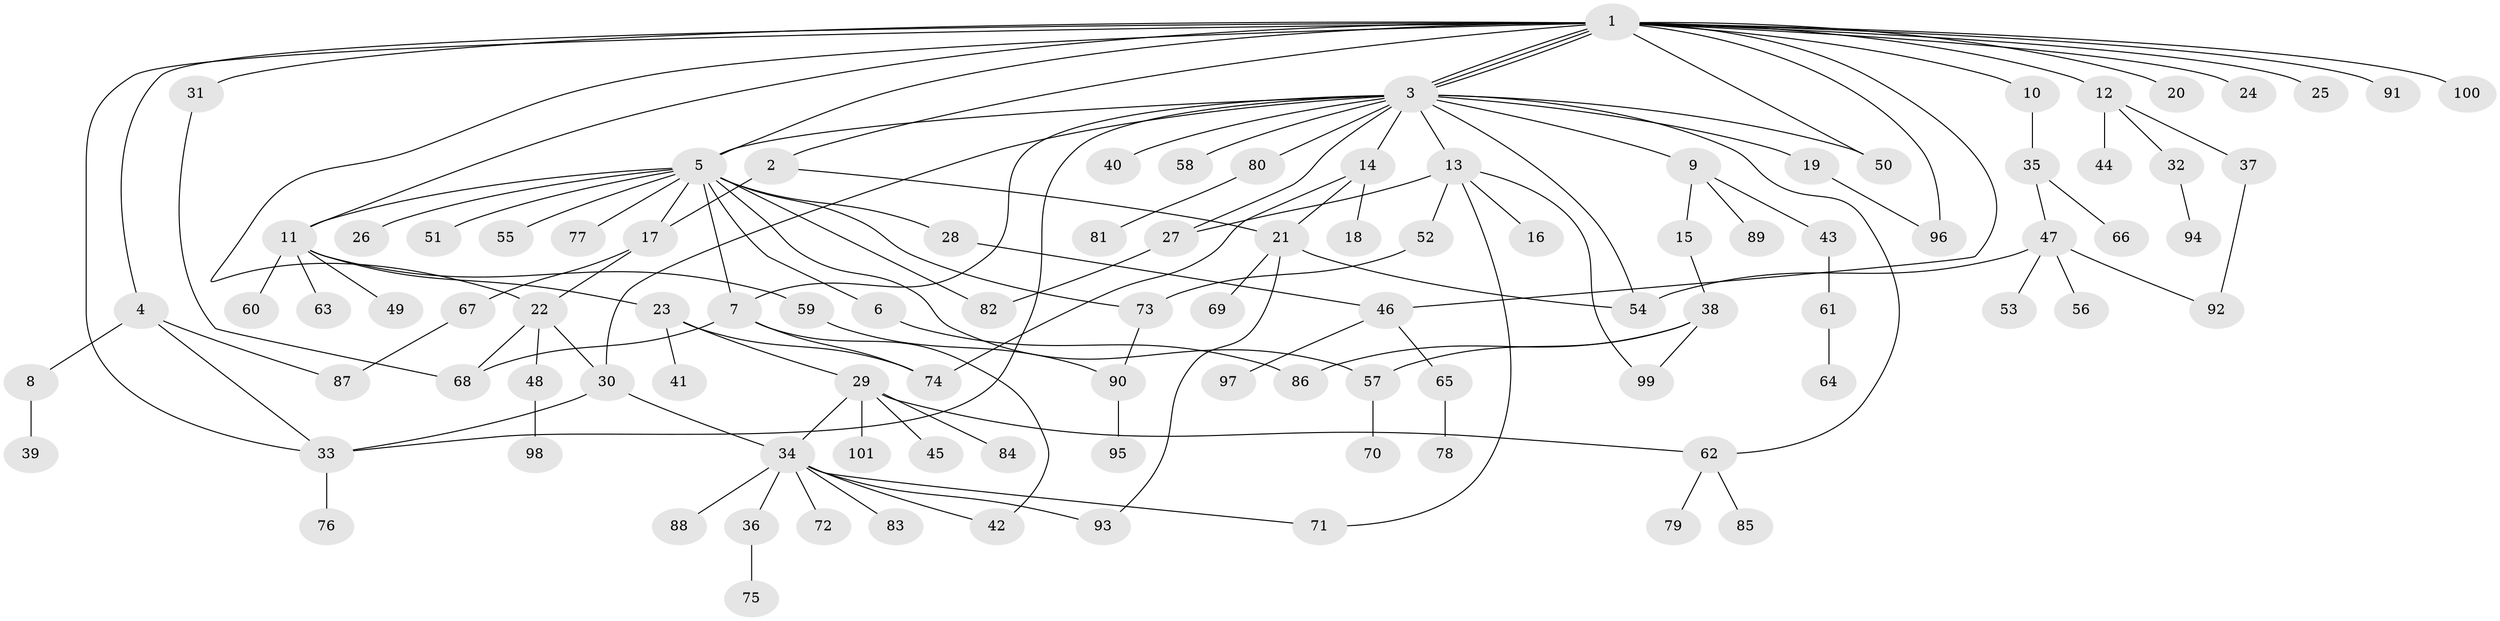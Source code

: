 // coarse degree distribution, {18: 0.013513513513513514, 3: 0.10810810810810811, 19: 0.013513513513513514, 6: 0.05405405405405406, 15: 0.013513513513513514, 2: 0.1891891891891892, 4: 0.08108108108108109, 5: 0.05405405405405406, 1: 0.4594594594594595, 8: 0.013513513513513514}
// Generated by graph-tools (version 1.1) at 2025/23/03/03/25 07:23:55]
// undirected, 101 vertices, 135 edges
graph export_dot {
graph [start="1"]
  node [color=gray90,style=filled];
  1;
  2;
  3;
  4;
  5;
  6;
  7;
  8;
  9;
  10;
  11;
  12;
  13;
  14;
  15;
  16;
  17;
  18;
  19;
  20;
  21;
  22;
  23;
  24;
  25;
  26;
  27;
  28;
  29;
  30;
  31;
  32;
  33;
  34;
  35;
  36;
  37;
  38;
  39;
  40;
  41;
  42;
  43;
  44;
  45;
  46;
  47;
  48;
  49;
  50;
  51;
  52;
  53;
  54;
  55;
  56;
  57;
  58;
  59;
  60;
  61;
  62;
  63;
  64;
  65;
  66;
  67;
  68;
  69;
  70;
  71;
  72;
  73;
  74;
  75;
  76;
  77;
  78;
  79;
  80;
  81;
  82;
  83;
  84;
  85;
  86;
  87;
  88;
  89;
  90;
  91;
  92;
  93;
  94;
  95;
  96;
  97;
  98;
  99;
  100;
  101;
  1 -- 2;
  1 -- 3;
  1 -- 3;
  1 -- 3;
  1 -- 4;
  1 -- 5;
  1 -- 10;
  1 -- 11;
  1 -- 12;
  1 -- 20;
  1 -- 22;
  1 -- 24;
  1 -- 25;
  1 -- 31;
  1 -- 33;
  1 -- 46;
  1 -- 50;
  1 -- 91;
  1 -- 96;
  1 -- 100;
  2 -- 17;
  2 -- 21;
  3 -- 5;
  3 -- 7;
  3 -- 9;
  3 -- 13;
  3 -- 14;
  3 -- 19;
  3 -- 27;
  3 -- 30;
  3 -- 33;
  3 -- 40;
  3 -- 50;
  3 -- 54;
  3 -- 58;
  3 -- 62;
  3 -- 80;
  4 -- 8;
  4 -- 33;
  4 -- 87;
  5 -- 6;
  5 -- 7;
  5 -- 11;
  5 -- 17;
  5 -- 26;
  5 -- 28;
  5 -- 51;
  5 -- 55;
  5 -- 57;
  5 -- 73;
  5 -- 77;
  5 -- 82;
  6 -- 86;
  7 -- 42;
  7 -- 68;
  7 -- 74;
  8 -- 39;
  9 -- 15;
  9 -- 43;
  9 -- 89;
  10 -- 35;
  11 -- 23;
  11 -- 49;
  11 -- 59;
  11 -- 60;
  11 -- 63;
  12 -- 32;
  12 -- 37;
  12 -- 44;
  13 -- 16;
  13 -- 27;
  13 -- 52;
  13 -- 71;
  13 -- 99;
  14 -- 18;
  14 -- 21;
  14 -- 74;
  15 -- 38;
  17 -- 22;
  17 -- 67;
  19 -- 96;
  21 -- 54;
  21 -- 69;
  21 -- 93;
  22 -- 30;
  22 -- 48;
  22 -- 68;
  23 -- 29;
  23 -- 41;
  23 -- 74;
  27 -- 82;
  28 -- 46;
  29 -- 34;
  29 -- 45;
  29 -- 62;
  29 -- 84;
  29 -- 101;
  30 -- 33;
  30 -- 34;
  31 -- 68;
  32 -- 94;
  33 -- 76;
  34 -- 36;
  34 -- 42;
  34 -- 71;
  34 -- 72;
  34 -- 83;
  34 -- 88;
  34 -- 93;
  35 -- 47;
  35 -- 66;
  36 -- 75;
  37 -- 92;
  38 -- 57;
  38 -- 86;
  38 -- 99;
  43 -- 61;
  46 -- 65;
  46 -- 97;
  47 -- 53;
  47 -- 54;
  47 -- 56;
  47 -- 92;
  48 -- 98;
  52 -- 73;
  57 -- 70;
  59 -- 90;
  61 -- 64;
  62 -- 79;
  62 -- 85;
  65 -- 78;
  67 -- 87;
  73 -- 90;
  80 -- 81;
  90 -- 95;
}
